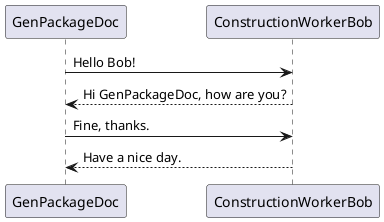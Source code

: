 @startuml
GenPackageDoc -> ConstructionWorkerBob: Hello Bob!
ConstructionWorkerBob --> GenPackageDoc: Hi GenPackageDoc, how are you?
GenPackageDoc -> ConstructionWorkerBob: Fine, thanks.
ConstructionWorkerBob --> GenPackageDoc: Have a nice day.
@enduml
